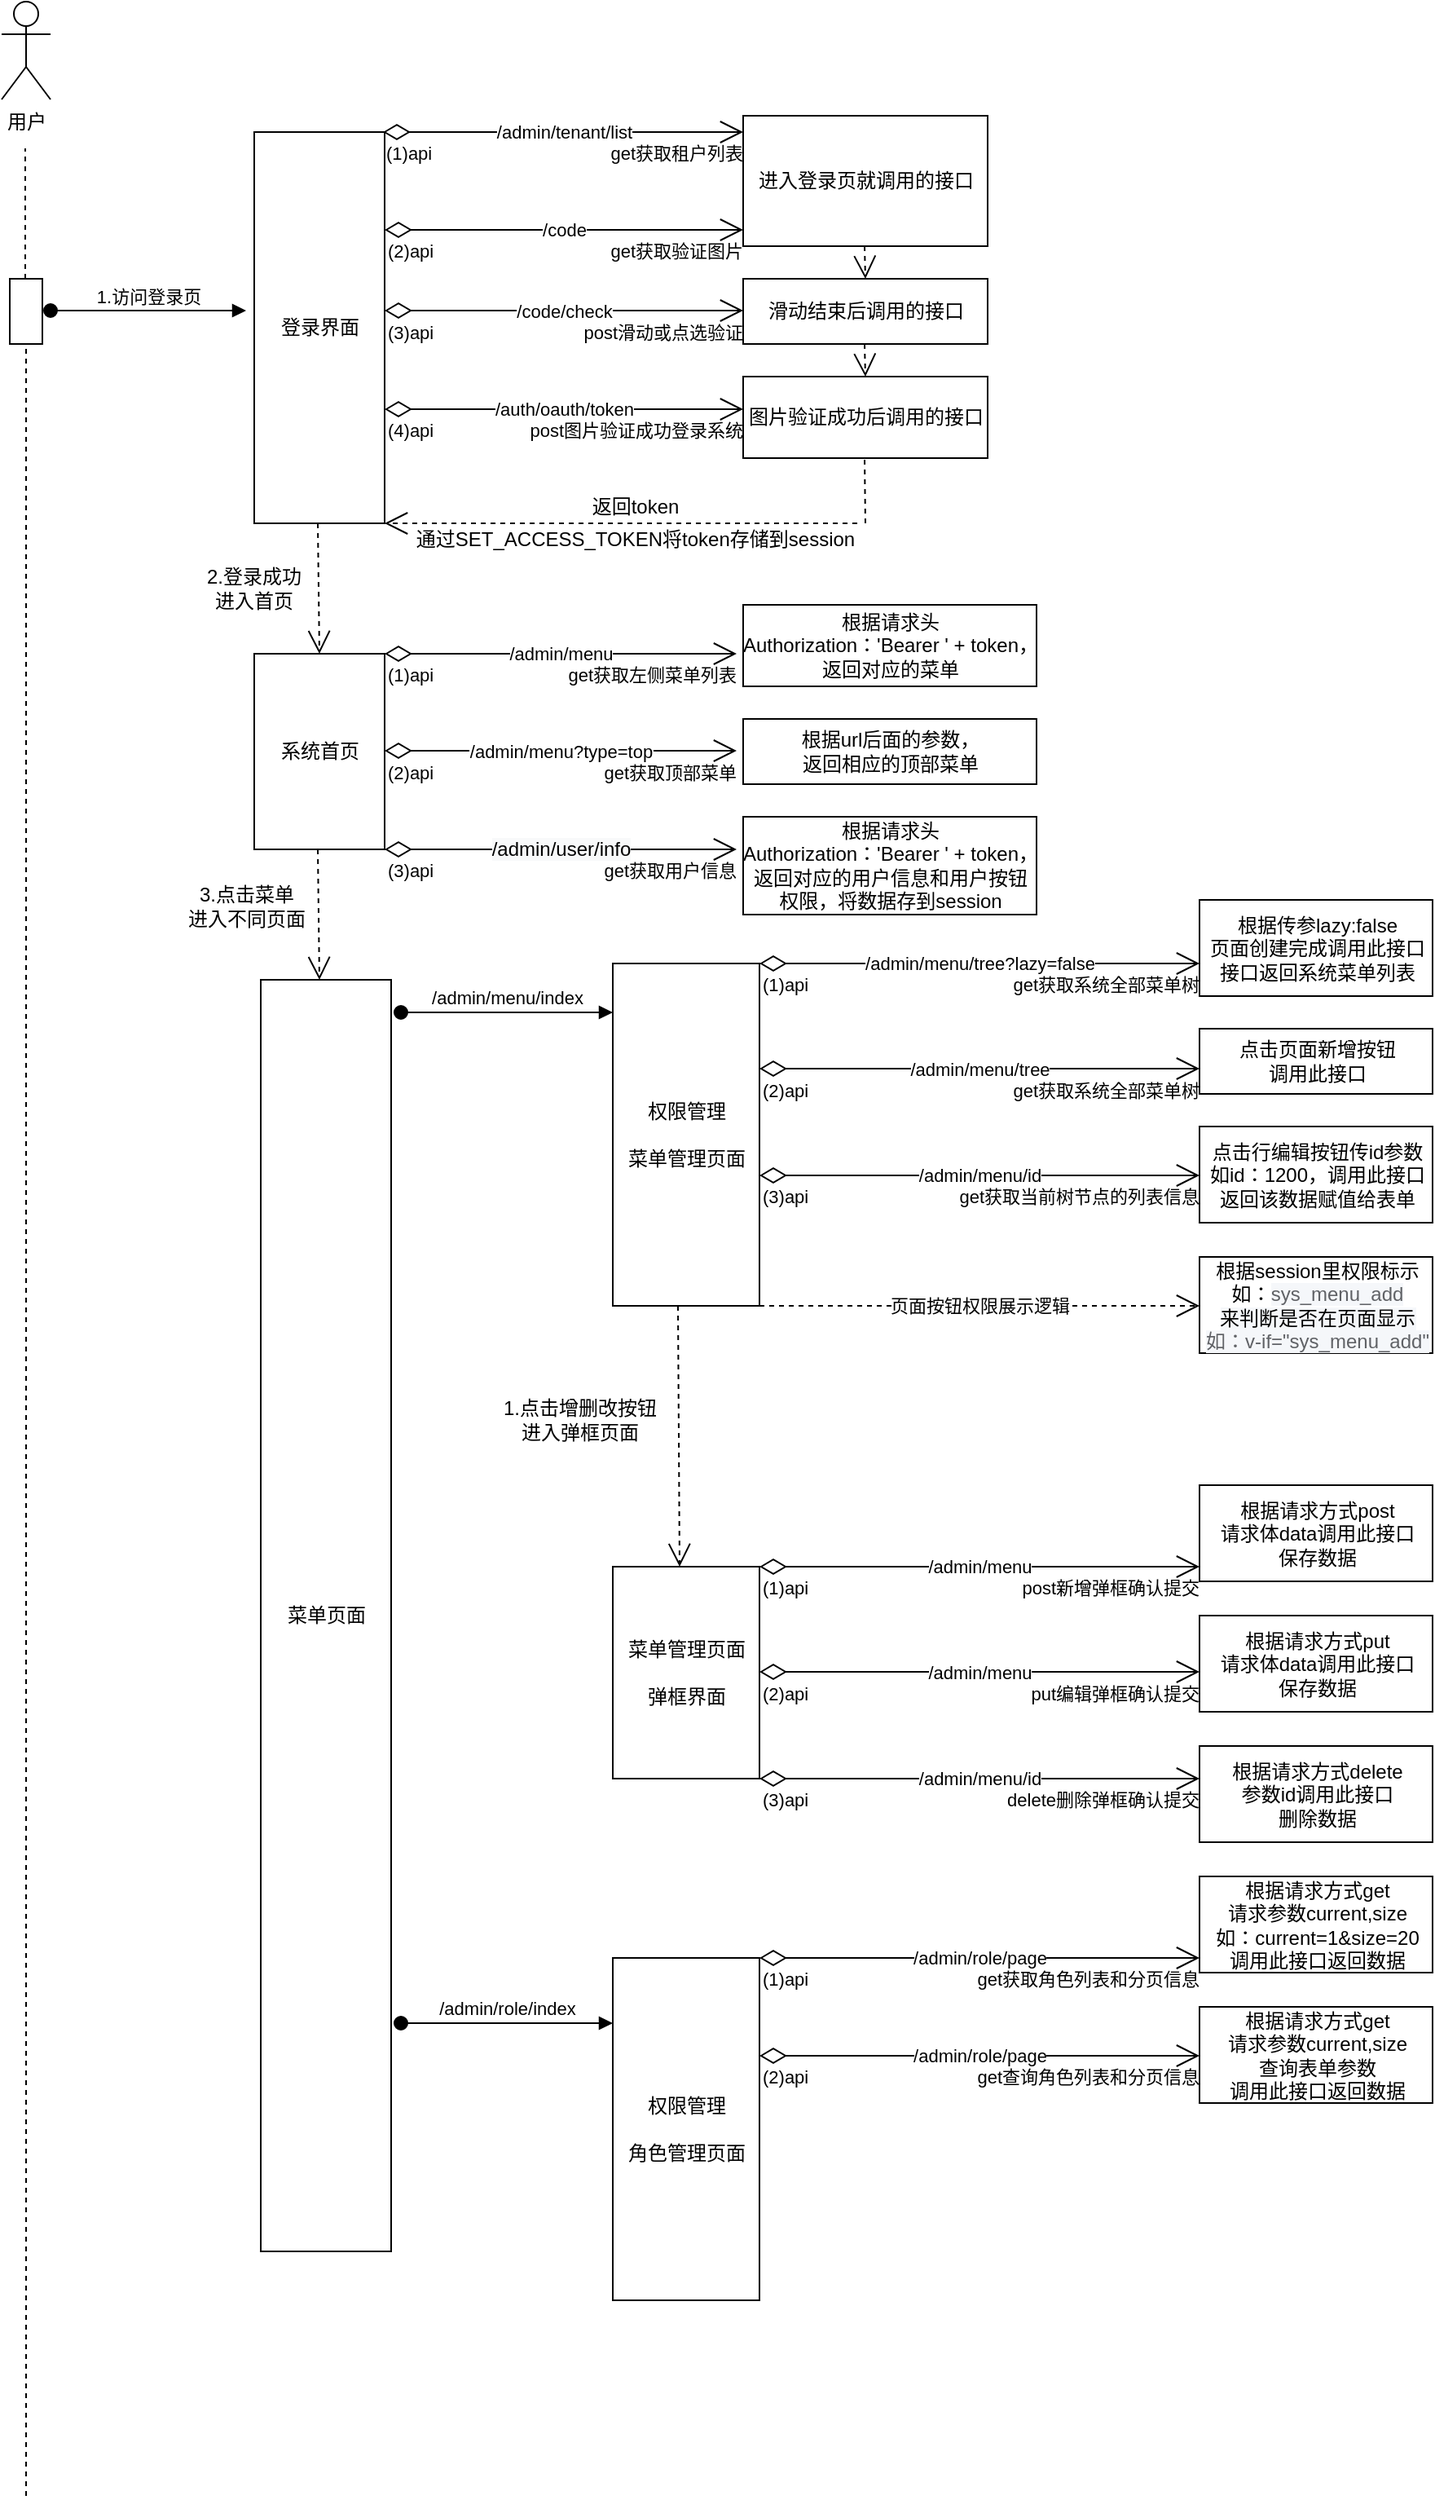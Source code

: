 <mxfile version="14.9.3" type="github">
  <diagram id="wxqEp88LBiz9xFU-LpbI" name="Page-1">
    <mxGraphModel dx="1422" dy="706" grid="1" gridSize="10" guides="1" tooltips="1" connect="1" arrows="1" fold="1" page="1" pageScale="1" pageWidth="827" pageHeight="1169" math="0" shadow="0">
      <root>
        <object label="" id="0">
          <mxCell />
        </object>
        <mxCell id="1" parent="0" />
        <mxCell id="RKgLPqZUV-FKiheiFODC-74" style="edgeStyle=orthogonalEdgeStyle;rounded=0;orthogonalLoop=1;jettySize=auto;html=1;exitX=0.5;exitY=1;exitDx=0;exitDy=0;" parent="1" edge="1">
          <mxGeometry relative="1" as="geometry">
            <mxPoint x="160" y="380" as="sourcePoint" />
            <mxPoint x="160" y="380" as="targetPoint" />
          </mxGeometry>
        </mxCell>
        <mxCell id="BPR5QlqRFKLHu6Mq-k-V-5" value="用户" style="shape=umlActor;verticalLabelPosition=bottom;verticalAlign=top;html=1;outlineConnect=0;" parent="1" vertex="1">
          <mxGeometry x="25" y="40" width="30" height="60" as="geometry" />
        </mxCell>
        <mxCell id="BPR5QlqRFKLHu6Mq-k-V-9" value="" style="endArrow=none;dashed=1;html=1;startArrow=none;" parent="1" source="BPR5QlqRFKLHu6Mq-k-V-11" edge="1">
          <mxGeometry width="50" height="50" relative="1" as="geometry">
            <mxPoint x="40" y="650" as="sourcePoint" />
            <mxPoint x="39.5" y="130" as="targetPoint" />
          </mxGeometry>
        </mxCell>
        <mxCell id="BPR5QlqRFKLHu6Mq-k-V-14" value="登录界面" style="html=1;points=[];perimeter=orthogonalPerimeter;" parent="1" vertex="1">
          <mxGeometry x="180" y="120" width="80" height="240" as="geometry" />
        </mxCell>
        <mxCell id="BPR5QlqRFKLHu6Mq-k-V-15" value="1.访问登录页" style="html=1;verticalAlign=bottom;startArrow=oval;endArrow=block;startSize=8;" parent="1" edge="1">
          <mxGeometry relative="1" as="geometry">
            <mxPoint x="55" y="229.5" as="sourcePoint" />
            <mxPoint x="175" y="229.5" as="targetPoint" />
          </mxGeometry>
        </mxCell>
        <mxCell id="BPR5QlqRFKLHu6Mq-k-V-18" value="/admin/tenant/list" style="endArrow=open;html=1;endSize=12;startArrow=diamondThin;startSize=14;startFill=0;edgeStyle=orthogonalEdgeStyle;" parent="1" edge="1">
          <mxGeometry relative="1" as="geometry">
            <mxPoint x="259" y="120" as="sourcePoint" />
            <mxPoint x="480" y="120" as="targetPoint" />
          </mxGeometry>
        </mxCell>
        <mxCell id="BPR5QlqRFKLHu6Mq-k-V-19" value="(1)api" style="edgeLabel;resizable=0;html=1;align=left;verticalAlign=top;" parent="BPR5QlqRFKLHu6Mq-k-V-18" connectable="0" vertex="1">
          <mxGeometry x="-1" relative="1" as="geometry" />
        </mxCell>
        <mxCell id="BPR5QlqRFKLHu6Mq-k-V-20" value="get获取租户列表" style="edgeLabel;resizable=0;html=1;align=right;verticalAlign=top;" parent="BPR5QlqRFKLHu6Mq-k-V-18" connectable="0" vertex="1">
          <mxGeometry x="1" relative="1" as="geometry" />
        </mxCell>
        <mxCell id="BPR5QlqRFKLHu6Mq-k-V-21" value="/code" style="endArrow=open;html=1;endSize=12;startArrow=diamondThin;startSize=14;startFill=0;edgeStyle=orthogonalEdgeStyle;" parent="1" edge="1">
          <mxGeometry relative="1" as="geometry">
            <mxPoint x="260" y="180" as="sourcePoint" />
            <mxPoint x="480" y="180" as="targetPoint" />
          </mxGeometry>
        </mxCell>
        <mxCell id="BPR5QlqRFKLHu6Mq-k-V-22" value="(2)api" style="edgeLabel;resizable=0;html=1;align=left;verticalAlign=top;" parent="BPR5QlqRFKLHu6Mq-k-V-21" connectable="0" vertex="1">
          <mxGeometry x="-1" relative="1" as="geometry" />
        </mxCell>
        <mxCell id="BPR5QlqRFKLHu6Mq-k-V-23" value="get获取验证图片" style="edgeLabel;resizable=0;html=1;align=right;verticalAlign=top;" parent="BPR5QlqRFKLHu6Mq-k-V-21" connectable="0" vertex="1">
          <mxGeometry x="1" relative="1" as="geometry" />
        </mxCell>
        <mxCell id="BPR5QlqRFKLHu6Mq-k-V-24" value="/code/check" style="endArrow=open;html=1;endSize=12;startArrow=diamondThin;startSize=14;startFill=0;edgeStyle=orthogonalEdgeStyle;" parent="1" edge="1">
          <mxGeometry relative="1" as="geometry">
            <mxPoint x="260" y="229.5" as="sourcePoint" />
            <mxPoint x="480" y="229.5" as="targetPoint" />
          </mxGeometry>
        </mxCell>
        <mxCell id="BPR5QlqRFKLHu6Mq-k-V-25" value="(3)api" style="edgeLabel;resizable=0;html=1;align=left;verticalAlign=top;" parent="BPR5QlqRFKLHu6Mq-k-V-24" connectable="0" vertex="1">
          <mxGeometry x="-1" relative="1" as="geometry" />
        </mxCell>
        <mxCell id="BPR5QlqRFKLHu6Mq-k-V-26" value="post滑动或点选验证" style="edgeLabel;resizable=0;html=1;align=right;verticalAlign=top;" parent="BPR5QlqRFKLHu6Mq-k-V-24" connectable="0" vertex="1">
          <mxGeometry x="1" relative="1" as="geometry" />
        </mxCell>
        <mxCell id="BPR5QlqRFKLHu6Mq-k-V-27" value="/auth/oauth/token" style="endArrow=open;html=1;endSize=12;startArrow=diamondThin;startSize=14;startFill=0;edgeStyle=orthogonalEdgeStyle;" parent="1" edge="1">
          <mxGeometry relative="1" as="geometry">
            <mxPoint x="260" y="290" as="sourcePoint" />
            <mxPoint x="480" y="290" as="targetPoint" />
          </mxGeometry>
        </mxCell>
        <mxCell id="BPR5QlqRFKLHu6Mq-k-V-28" value="(4)api" style="edgeLabel;resizable=0;html=1;align=left;verticalAlign=top;" parent="BPR5QlqRFKLHu6Mq-k-V-27" connectable="0" vertex="1">
          <mxGeometry x="-1" relative="1" as="geometry" />
        </mxCell>
        <mxCell id="BPR5QlqRFKLHu6Mq-k-V-29" value="post图片验证成功登录系统" style="edgeLabel;resizable=0;html=1;align=right;verticalAlign=top;" parent="BPR5QlqRFKLHu6Mq-k-V-27" connectable="0" vertex="1">
          <mxGeometry x="1" relative="1" as="geometry" />
        </mxCell>
        <mxCell id="BPR5QlqRFKLHu6Mq-k-V-31" value="进入登录页就调用的接口" style="html=1;points=[];perimeter=orthogonalPerimeter;" parent="1" vertex="1">
          <mxGeometry x="480" y="110" width="150" height="80" as="geometry" />
        </mxCell>
        <mxCell id="BPR5QlqRFKLHu6Mq-k-V-32" value="滑动结束后调用的接口" style="html=1;points=[];perimeter=orthogonalPerimeter;" parent="1" vertex="1">
          <mxGeometry x="480" y="210" width="150" height="40" as="geometry" />
        </mxCell>
        <mxCell id="BPR5QlqRFKLHu6Mq-k-V-33" value="图片验证成功后调用的接口" style="html=1;points=[];perimeter=orthogonalPerimeter;" parent="1" vertex="1">
          <mxGeometry x="480" y="270" width="150" height="50" as="geometry" />
        </mxCell>
        <mxCell id="BPR5QlqRFKLHu6Mq-k-V-35" value="" style="endArrow=open;endSize=12;dashed=1;html=1;" parent="1" edge="1">
          <mxGeometry width="160" relative="1" as="geometry">
            <mxPoint x="554.5" y="190" as="sourcePoint" />
            <mxPoint x="555" y="210" as="targetPoint" />
          </mxGeometry>
        </mxCell>
        <mxCell id="BPR5QlqRFKLHu6Mq-k-V-41" value="" style="endArrow=open;endSize=12;dashed=1;html=1;" parent="1" edge="1">
          <mxGeometry width="160" relative="1" as="geometry">
            <mxPoint x="219" y="360" as="sourcePoint" />
            <mxPoint x="220" y="440" as="targetPoint" />
          </mxGeometry>
        </mxCell>
        <mxCell id="BPR5QlqRFKLHu6Mq-k-V-44" value="" style="endArrow=open;endSize=12;dashed=1;html=1;" parent="1" edge="1">
          <mxGeometry width="160" relative="1" as="geometry">
            <mxPoint x="554.5" y="250" as="sourcePoint" />
            <mxPoint x="555" y="270" as="targetPoint" />
          </mxGeometry>
        </mxCell>
        <mxCell id="BPR5QlqRFKLHu6Mq-k-V-47" value="" style="endArrow=none;dashed=1;html=1;" parent="1" edge="1">
          <mxGeometry width="50" height="50" relative="1" as="geometry">
            <mxPoint x="555" y="360" as="sourcePoint" />
            <mxPoint x="554.5" y="320" as="targetPoint" />
          </mxGeometry>
        </mxCell>
        <mxCell id="BPR5QlqRFKLHu6Mq-k-V-48" value="" style="endArrow=open;endSize=12;dashed=1;html=1;" parent="1" edge="1">
          <mxGeometry width="160" relative="1" as="geometry">
            <mxPoint x="550" y="360" as="sourcePoint" />
            <mxPoint x="260" y="360" as="targetPoint" />
          </mxGeometry>
        </mxCell>
        <mxCell id="BPR5QlqRFKLHu6Mq-k-V-50" value="返回token" style="text;html=1;strokeColor=none;fillColor=none;align=center;verticalAlign=middle;whiteSpace=wrap;rounded=0;" parent="1" vertex="1">
          <mxGeometry x="369" y="340" width="90" height="20" as="geometry" />
        </mxCell>
        <mxCell id="BPR5QlqRFKLHu6Mq-k-V-51" value="通过SET_ACCESS_TOKEN将token存储到session" style="text;html=1;strokeColor=none;fillColor=none;align=center;verticalAlign=middle;whiteSpace=wrap;rounded=0;" parent="1" vertex="1">
          <mxGeometry x="264" y="360" width="300" height="20" as="geometry" />
        </mxCell>
        <mxCell id="BPR5QlqRFKLHu6Mq-k-V-52" value="系统首页" style="html=1;points=[];perimeter=orthogonalPerimeter;" parent="1" vertex="1">
          <mxGeometry x="180" y="440" width="80" height="120" as="geometry" />
        </mxCell>
        <mxCell id="BPR5QlqRFKLHu6Mq-k-V-53" value="/admin/menu" style="endArrow=open;html=1;endSize=12;startArrow=diamondThin;startSize=14;startFill=0;edgeStyle=orthogonalEdgeStyle;" parent="1" edge="1">
          <mxGeometry relative="1" as="geometry">
            <mxPoint x="260" y="440" as="sourcePoint" />
            <mxPoint x="476" y="440" as="targetPoint" />
          </mxGeometry>
        </mxCell>
        <mxCell id="BPR5QlqRFKLHu6Mq-k-V-54" value="(1)api" style="edgeLabel;resizable=0;html=1;align=left;verticalAlign=top;" parent="BPR5QlqRFKLHu6Mq-k-V-53" connectable="0" vertex="1">
          <mxGeometry x="-1" relative="1" as="geometry" />
        </mxCell>
        <mxCell id="BPR5QlqRFKLHu6Mq-k-V-55" value="get获取左侧菜单列表" style="edgeLabel;resizable=0;html=1;align=right;verticalAlign=top;" parent="BPR5QlqRFKLHu6Mq-k-V-53" connectable="0" vertex="1">
          <mxGeometry x="1" relative="1" as="geometry" />
        </mxCell>
        <mxCell id="BPR5QlqRFKLHu6Mq-k-V-56" value="&lt;span&gt;根据请求头&lt;br&gt;Authorization：&#39;Bearer &#39; + token，&lt;br&gt;返回对应的菜单&lt;/span&gt;" style="html=1;points=[];perimeter=orthogonalPerimeter;" parent="1" vertex="1">
          <mxGeometry x="480" y="410" width="180" height="50" as="geometry" />
        </mxCell>
        <mxCell id="BPR5QlqRFKLHu6Mq-k-V-57" value="/admin/menu?type=top" style="endArrow=open;html=1;endSize=12;startArrow=diamondThin;startSize=14;startFill=0;edgeStyle=orthogonalEdgeStyle;" parent="1" edge="1">
          <mxGeometry relative="1" as="geometry">
            <mxPoint x="260" y="499.5" as="sourcePoint" />
            <mxPoint x="476" y="499.5" as="targetPoint" />
          </mxGeometry>
        </mxCell>
        <mxCell id="BPR5QlqRFKLHu6Mq-k-V-58" value="(2)api" style="edgeLabel;resizable=0;html=1;align=left;verticalAlign=top;" parent="BPR5QlqRFKLHu6Mq-k-V-57" connectable="0" vertex="1">
          <mxGeometry x="-1" relative="1" as="geometry" />
        </mxCell>
        <mxCell id="BPR5QlqRFKLHu6Mq-k-V-59" value="get获取顶部菜单" style="edgeLabel;resizable=0;html=1;align=right;verticalAlign=top;" parent="BPR5QlqRFKLHu6Mq-k-V-57" connectable="0" vertex="1">
          <mxGeometry x="1" relative="1" as="geometry" />
        </mxCell>
        <mxCell id="BPR5QlqRFKLHu6Mq-k-V-60" value="根据url后面的参数，&lt;br&gt;返回相应的顶部菜单" style="html=1;points=[];perimeter=orthogonalPerimeter;" parent="1" vertex="1">
          <mxGeometry x="480" y="480" width="180" height="40" as="geometry" />
        </mxCell>
        <mxCell id="BPR5QlqRFKLHu6Mq-k-V-61" value="2.登录成功&lt;br&gt;进入首页" style="text;html=1;strokeColor=none;fillColor=none;align=center;verticalAlign=middle;whiteSpace=wrap;rounded=0;" parent="1" vertex="1">
          <mxGeometry x="140" y="370" width="80" height="60" as="geometry" />
        </mxCell>
        <mxCell id="BPR5QlqRFKLHu6Mq-k-V-63" value="3.点击菜单&lt;br&gt;进入不同页面" style="text;html=1;align=center;verticalAlign=middle;resizable=0;points=[];autosize=1;strokeColor=none;" parent="1" vertex="1">
          <mxGeometry x="130" y="580" width="90" height="30" as="geometry" />
        </mxCell>
        <mxCell id="BPR5QlqRFKLHu6Mq-k-V-64" value="&lt;span style=&quot;font-size: 12px ; background-color: rgb(248 , 249 , 250)&quot;&gt;/admin/user/info&lt;/span&gt;" style="endArrow=open;html=1;endSize=12;startArrow=diamondThin;startSize=14;startFill=0;edgeStyle=orthogonalEdgeStyle;" parent="1" edge="1">
          <mxGeometry relative="1" as="geometry">
            <mxPoint x="260" y="560" as="sourcePoint" />
            <mxPoint x="476" y="560" as="targetPoint" />
          </mxGeometry>
        </mxCell>
        <mxCell id="BPR5QlqRFKLHu6Mq-k-V-65" value="(3)api" style="edgeLabel;resizable=0;html=1;align=left;verticalAlign=top;" parent="BPR5QlqRFKLHu6Mq-k-V-64" connectable="0" vertex="1">
          <mxGeometry x="-1" relative="1" as="geometry" />
        </mxCell>
        <mxCell id="BPR5QlqRFKLHu6Mq-k-V-66" value="get获取用户信息" style="edgeLabel;resizable=0;html=1;align=right;verticalAlign=top;" parent="BPR5QlqRFKLHu6Mq-k-V-64" connectable="0" vertex="1">
          <mxGeometry x="1" relative="1" as="geometry" />
        </mxCell>
        <mxCell id="BPR5QlqRFKLHu6Mq-k-V-67" value="根据请求头&lt;br&gt;Authorization：&#39;Bearer &#39; + token，&lt;br&gt;返回对应的用户信息和用户按钮&lt;br&gt;权限，将数据存到session" style="html=1;points=[];perimeter=orthogonalPerimeter;" parent="1" vertex="1">
          <mxGeometry x="480" y="540" width="180" height="60" as="geometry" />
        </mxCell>
        <mxCell id="BPR5QlqRFKLHu6Mq-k-V-68" value="菜单页面" style="html=1;points=[];perimeter=orthogonalPerimeter;" parent="1" vertex="1">
          <mxGeometry x="184" y="640" width="80" height="780" as="geometry" />
        </mxCell>
        <mxCell id="JB6xn3bYR4ekpi-Zzl-W-1" value="" style="endArrow=open;endSize=12;dashed=1;html=1;" parent="1" edge="1">
          <mxGeometry width="160" relative="1" as="geometry">
            <mxPoint x="219" y="560" as="sourcePoint" />
            <mxPoint x="220" y="640" as="targetPoint" />
          </mxGeometry>
        </mxCell>
        <mxCell id="BPR5QlqRFKLHu6Mq-k-V-11" value="" style="html=1;points=[];perimeter=orthogonalPerimeter;" parent="1" vertex="1">
          <mxGeometry x="30" y="210" width="20" height="40" as="geometry" />
        </mxCell>
        <mxCell id="JB6xn3bYR4ekpi-Zzl-W-2" value="" style="endArrow=none;dashed=1;html=1;" parent="1" target="BPR5QlqRFKLHu6Mq-k-V-11" edge="1">
          <mxGeometry width="50" height="50" relative="1" as="geometry">
            <mxPoint x="40" y="1570" as="sourcePoint" />
            <mxPoint x="39.5" y="130" as="targetPoint" />
          </mxGeometry>
        </mxCell>
        <mxCell id="EuUCnVsce8yCuYYj6EX9-4" value="权限管理&lt;br&gt;&lt;br&gt;菜单管理页面" style="html=1;points=[];perimeter=orthogonalPerimeter;" parent="1" vertex="1">
          <mxGeometry x="400" y="630" width="90" height="210" as="geometry" />
        </mxCell>
        <mxCell id="EuUCnVsce8yCuYYj6EX9-5" value="/admin/menu/index" style="html=1;verticalAlign=bottom;startArrow=oval;endArrow=block;startSize=8;" parent="1" target="EuUCnVsce8yCuYYj6EX9-4" edge="1">
          <mxGeometry relative="1" as="geometry">
            <mxPoint x="270" y="660" as="sourcePoint" />
          </mxGeometry>
        </mxCell>
        <mxCell id="EuUCnVsce8yCuYYj6EX9-6" value="/admin/menu/tree?lazy=false" style="endArrow=open;html=1;endSize=12;startArrow=diamondThin;startSize=14;startFill=0;edgeStyle=orthogonalEdgeStyle;" parent="1" edge="1">
          <mxGeometry relative="1" as="geometry">
            <mxPoint x="490" y="630" as="sourcePoint" />
            <mxPoint x="760" y="630" as="targetPoint" />
          </mxGeometry>
        </mxCell>
        <mxCell id="EuUCnVsce8yCuYYj6EX9-7" value="(1)api" style="edgeLabel;resizable=0;html=1;align=left;verticalAlign=top;" parent="EuUCnVsce8yCuYYj6EX9-6" connectable="0" vertex="1">
          <mxGeometry x="-1" relative="1" as="geometry" />
        </mxCell>
        <mxCell id="EuUCnVsce8yCuYYj6EX9-8" value="get获取系统全部菜单树" style="edgeLabel;resizable=0;html=1;align=right;verticalAlign=top;" parent="EuUCnVsce8yCuYYj6EX9-6" connectable="0" vertex="1">
          <mxGeometry x="1" relative="1" as="geometry" />
        </mxCell>
        <mxCell id="jknBJNmuQk7Yw_6J58ai-1" value="根据传参lazy:false&lt;br&gt;页面创建完成调用此接口&lt;br&gt;接口返回系统菜单列表" style="html=1;points=[];perimeter=orthogonalPerimeter;" vertex="1" parent="1">
          <mxGeometry x="760" y="591" width="143" height="59" as="geometry" />
        </mxCell>
        <mxCell id="jknBJNmuQk7Yw_6J58ai-5" value="/admin/menu/tree" style="endArrow=open;html=1;endSize=12;startArrow=diamondThin;startSize=14;startFill=0;edgeStyle=orthogonalEdgeStyle;" edge="1" parent="1">
          <mxGeometry relative="1" as="geometry">
            <mxPoint x="490" y="694.5" as="sourcePoint" />
            <mxPoint x="760" y="694.5" as="targetPoint" />
          </mxGeometry>
        </mxCell>
        <mxCell id="jknBJNmuQk7Yw_6J58ai-6" value="(2)api" style="edgeLabel;resizable=0;html=1;align=left;verticalAlign=top;" connectable="0" vertex="1" parent="jknBJNmuQk7Yw_6J58ai-5">
          <mxGeometry x="-1" relative="1" as="geometry" />
        </mxCell>
        <mxCell id="jknBJNmuQk7Yw_6J58ai-7" value="get获取系统全部菜单树" style="edgeLabel;resizable=0;html=1;align=right;verticalAlign=top;" connectable="0" vertex="1" parent="jknBJNmuQk7Yw_6J58ai-5">
          <mxGeometry x="1" relative="1" as="geometry" />
        </mxCell>
        <mxCell id="jknBJNmuQk7Yw_6J58ai-8" value="点击页面新增按钮&lt;br&gt;调用此接口" style="html=1;points=[];perimeter=orthogonalPerimeter;" vertex="1" parent="1">
          <mxGeometry x="760" y="670" width="143" height="40" as="geometry" />
        </mxCell>
        <mxCell id="jknBJNmuQk7Yw_6J58ai-9" value="/admin/menu/id" style="endArrow=open;html=1;endSize=12;startArrow=diamondThin;startSize=14;startFill=0;edgeStyle=orthogonalEdgeStyle;" edge="1" parent="1">
          <mxGeometry relative="1" as="geometry">
            <mxPoint x="490" y="760" as="sourcePoint" />
            <mxPoint x="760" y="760" as="targetPoint" />
          </mxGeometry>
        </mxCell>
        <mxCell id="jknBJNmuQk7Yw_6J58ai-10" value="(3)api" style="edgeLabel;resizable=0;html=1;align=left;verticalAlign=top;" connectable="0" vertex="1" parent="jknBJNmuQk7Yw_6J58ai-9">
          <mxGeometry x="-1" relative="1" as="geometry" />
        </mxCell>
        <mxCell id="jknBJNmuQk7Yw_6J58ai-11" value="get获取当前树节点的列表信息" style="edgeLabel;resizable=0;html=1;align=right;verticalAlign=top;" connectable="0" vertex="1" parent="jknBJNmuQk7Yw_6J58ai-9">
          <mxGeometry x="1" relative="1" as="geometry" />
        </mxCell>
        <mxCell id="jknBJNmuQk7Yw_6J58ai-12" value="点击行编辑按钮传id参数&lt;br&gt;如id：1200，调用此接口&lt;br&gt;返回该数据赋值给表单" style="html=1;points=[];perimeter=orthogonalPerimeter;" vertex="1" parent="1">
          <mxGeometry x="760" y="730" width="143" height="59" as="geometry" />
        </mxCell>
        <mxCell id="jknBJNmuQk7Yw_6J58ai-15" value="1.点击增删改按钮&lt;br&gt;进入弹框页面" style="text;html=1;strokeColor=none;fillColor=none;align=center;verticalAlign=middle;whiteSpace=wrap;rounded=0;" vertex="1" parent="1">
          <mxGeometry x="330" y="900" width="100" height="20" as="geometry" />
        </mxCell>
        <mxCell id="jknBJNmuQk7Yw_6J58ai-16" value="菜单管理页面&lt;br&gt;&lt;br&gt;弹框界面" style="html=1;points=[];perimeter=orthogonalPerimeter;" vertex="1" parent="1">
          <mxGeometry x="400" y="1000" width="90" height="130" as="geometry" />
        </mxCell>
        <mxCell id="jknBJNmuQk7Yw_6J58ai-20" value="/admin/menu" style="endArrow=open;html=1;endSize=12;startArrow=diamondThin;startSize=14;startFill=0;edgeStyle=orthogonalEdgeStyle;" edge="1" parent="1">
          <mxGeometry relative="1" as="geometry">
            <mxPoint x="490" y="1000" as="sourcePoint" />
            <mxPoint x="760" y="1000" as="targetPoint" />
          </mxGeometry>
        </mxCell>
        <mxCell id="jknBJNmuQk7Yw_6J58ai-21" value="(1)api" style="edgeLabel;resizable=0;html=1;align=left;verticalAlign=top;" connectable="0" vertex="1" parent="jknBJNmuQk7Yw_6J58ai-20">
          <mxGeometry x="-1" relative="1" as="geometry" />
        </mxCell>
        <mxCell id="jknBJNmuQk7Yw_6J58ai-22" value="post新增弹框确认提交" style="edgeLabel;resizable=0;html=1;align=right;verticalAlign=top;" connectable="0" vertex="1" parent="jknBJNmuQk7Yw_6J58ai-20">
          <mxGeometry x="1" relative="1" as="geometry" />
        </mxCell>
        <mxCell id="jknBJNmuQk7Yw_6J58ai-23" value="/admin/menu" style="endArrow=open;html=1;endSize=12;startArrow=diamondThin;startSize=14;startFill=0;edgeStyle=orthogonalEdgeStyle;" edge="1" parent="1">
          <mxGeometry relative="1" as="geometry">
            <mxPoint x="490" y="1064.5" as="sourcePoint" />
            <mxPoint x="760" y="1064.5" as="targetPoint" />
          </mxGeometry>
        </mxCell>
        <mxCell id="jknBJNmuQk7Yw_6J58ai-24" value="(2)api" style="edgeLabel;resizable=0;html=1;align=left;verticalAlign=top;" connectable="0" vertex="1" parent="jknBJNmuQk7Yw_6J58ai-23">
          <mxGeometry x="-1" relative="1" as="geometry" />
        </mxCell>
        <mxCell id="jknBJNmuQk7Yw_6J58ai-25" value="put编辑弹框确认提交" style="edgeLabel;resizable=0;html=1;align=right;verticalAlign=top;" connectable="0" vertex="1" parent="jknBJNmuQk7Yw_6J58ai-23">
          <mxGeometry x="1" relative="1" as="geometry" />
        </mxCell>
        <mxCell id="jknBJNmuQk7Yw_6J58ai-26" value="/admin/menu/id" style="endArrow=open;html=1;endSize=12;startArrow=diamondThin;startSize=14;startFill=0;edgeStyle=orthogonalEdgeStyle;" edge="1" parent="1">
          <mxGeometry relative="1" as="geometry">
            <mxPoint x="490" y="1130" as="sourcePoint" />
            <mxPoint x="760" y="1130" as="targetPoint" />
          </mxGeometry>
        </mxCell>
        <mxCell id="jknBJNmuQk7Yw_6J58ai-27" value="(3)api" style="edgeLabel;resizable=0;html=1;align=left;verticalAlign=top;" connectable="0" vertex="1" parent="jknBJNmuQk7Yw_6J58ai-26">
          <mxGeometry x="-1" relative="1" as="geometry" />
        </mxCell>
        <mxCell id="jknBJNmuQk7Yw_6J58ai-28" value="delete删除弹框确认提交" style="edgeLabel;resizable=0;html=1;align=right;verticalAlign=top;" connectable="0" vertex="1" parent="jknBJNmuQk7Yw_6J58ai-26">
          <mxGeometry x="1" relative="1" as="geometry" />
        </mxCell>
        <mxCell id="jknBJNmuQk7Yw_6J58ai-29" value="根据请求方式post&lt;br&gt;请求体data调用此接口&lt;br&gt;保存数据" style="html=1;points=[];perimeter=orthogonalPerimeter;" vertex="1" parent="1">
          <mxGeometry x="760" y="950" width="143" height="59" as="geometry" />
        </mxCell>
        <mxCell id="jknBJNmuQk7Yw_6J58ai-30" value="根据请求方式put&lt;br&gt;请求体data调用此接口&lt;br&gt;保存数据" style="html=1;points=[];perimeter=orthogonalPerimeter;" vertex="1" parent="1">
          <mxGeometry x="760" y="1030" width="143" height="59" as="geometry" />
        </mxCell>
        <mxCell id="jknBJNmuQk7Yw_6J58ai-31" value="根据请求方式delete&lt;br&gt;参数id调用此接口&lt;br&gt;删除数据" style="html=1;points=[];perimeter=orthogonalPerimeter;" vertex="1" parent="1">
          <mxGeometry x="760" y="1110" width="143" height="59" as="geometry" />
        </mxCell>
        <mxCell id="jknBJNmuQk7Yw_6J58ai-32" value="" style="endArrow=open;endSize=12;dashed=1;html=1;" edge="1" parent="1">
          <mxGeometry width="160" relative="1" as="geometry">
            <mxPoint x="440" y="840" as="sourcePoint" />
            <mxPoint x="441" y="1000" as="targetPoint" />
          </mxGeometry>
        </mxCell>
        <mxCell id="jknBJNmuQk7Yw_6J58ai-33" value="页面按钮权限展示逻辑" style="endArrow=open;endSize=12;dashed=1;html=1;" edge="1" parent="1">
          <mxGeometry width="160" relative="1" as="geometry">
            <mxPoint x="490" y="840" as="sourcePoint" />
            <mxPoint x="760" y="840" as="targetPoint" />
          </mxGeometry>
        </mxCell>
        <mxCell id="jknBJNmuQk7Yw_6J58ai-42" value="根据session里权限标示&lt;br&gt;如：&lt;span style=&quot;text-align: left ; background-color: rgb(245 , 247 , 250)&quot;&gt;&lt;font color=&quot;#606266&quot; face=&quot;avenir, helvetica, arial, sans-serif&quot;&gt;sys_menu_add&lt;br&gt;&lt;/font&gt;来判断是否在页面显示&lt;br&gt;&lt;font color=&quot;#606266&quot; face=&quot;avenir, helvetica, arial, sans-serif&quot;&gt;如：v-if=&quot;sys_menu_add&quot;&lt;/font&gt;&lt;br&gt;&lt;/span&gt;" style="html=1;points=[];perimeter=orthogonalPerimeter;" vertex="1" parent="1">
          <mxGeometry x="760" y="810" width="143" height="59" as="geometry" />
        </mxCell>
        <mxCell id="jknBJNmuQk7Yw_6J58ai-43" value="/admin/role/index" style="html=1;verticalAlign=bottom;startArrow=oval;endArrow=block;startSize=8;" edge="1" parent="1">
          <mxGeometry relative="1" as="geometry">
            <mxPoint x="270" y="1280" as="sourcePoint" />
            <mxPoint x="400" y="1280" as="targetPoint" />
          </mxGeometry>
        </mxCell>
        <mxCell id="jknBJNmuQk7Yw_6J58ai-44" value="权限管理&lt;br&gt;&lt;br&gt;角色管理页面" style="html=1;points=[];perimeter=orthogonalPerimeter;" vertex="1" parent="1">
          <mxGeometry x="400" y="1240" width="90" height="210" as="geometry" />
        </mxCell>
        <mxCell id="jknBJNmuQk7Yw_6J58ai-45" value="/admin/role/page" style="endArrow=open;html=1;endSize=12;startArrow=diamondThin;startSize=14;startFill=0;edgeStyle=orthogonalEdgeStyle;" edge="1" parent="1">
          <mxGeometry relative="1" as="geometry">
            <mxPoint x="490" y="1240" as="sourcePoint" />
            <mxPoint x="760" y="1240" as="targetPoint" />
          </mxGeometry>
        </mxCell>
        <mxCell id="jknBJNmuQk7Yw_6J58ai-46" value="(1)api" style="edgeLabel;resizable=0;html=1;align=left;verticalAlign=top;" connectable="0" vertex="1" parent="jknBJNmuQk7Yw_6J58ai-45">
          <mxGeometry x="-1" relative="1" as="geometry" />
        </mxCell>
        <mxCell id="jknBJNmuQk7Yw_6J58ai-47" value="get获取角色列表和分页信息" style="edgeLabel;resizable=0;html=1;align=right;verticalAlign=top;" connectable="0" vertex="1" parent="jknBJNmuQk7Yw_6J58ai-45">
          <mxGeometry x="1" relative="1" as="geometry" />
        </mxCell>
        <mxCell id="jknBJNmuQk7Yw_6J58ai-48" value="根据请求方式get&lt;br&gt;请求参数current,size&lt;br&gt;如：current=1&amp;amp;size=20&lt;br&gt;调用此接口返回数据&lt;br&gt;" style="html=1;points=[];perimeter=orthogonalPerimeter;" vertex="1" parent="1">
          <mxGeometry x="760" y="1190" width="143" height="59" as="geometry" />
        </mxCell>
        <mxCell id="jknBJNmuQk7Yw_6J58ai-49" value="/admin/role/page" style="endArrow=open;html=1;endSize=12;startArrow=diamondThin;startSize=14;startFill=0;edgeStyle=orthogonalEdgeStyle;" edge="1" parent="1">
          <mxGeometry relative="1" as="geometry">
            <mxPoint x="490" y="1300" as="sourcePoint" />
            <mxPoint x="760" y="1300" as="targetPoint" />
          </mxGeometry>
        </mxCell>
        <mxCell id="jknBJNmuQk7Yw_6J58ai-50" value="(2)api" style="edgeLabel;resizable=0;html=1;align=left;verticalAlign=top;" connectable="0" vertex="1" parent="jknBJNmuQk7Yw_6J58ai-49">
          <mxGeometry x="-1" relative="1" as="geometry" />
        </mxCell>
        <mxCell id="jknBJNmuQk7Yw_6J58ai-51" value="get查询角色列表和分页信息" style="edgeLabel;resizable=0;html=1;align=right;verticalAlign=top;" connectable="0" vertex="1" parent="jknBJNmuQk7Yw_6J58ai-49">
          <mxGeometry x="1" relative="1" as="geometry" />
        </mxCell>
        <mxCell id="jknBJNmuQk7Yw_6J58ai-52" value="根据请求方式get&lt;br&gt;请求参数current,size&lt;br&gt;查询表单参数&lt;br&gt;调用此接口返回数据" style="html=1;points=[];perimeter=orthogonalPerimeter;" vertex="1" parent="1">
          <mxGeometry x="760" y="1270" width="143" height="59" as="geometry" />
        </mxCell>
      </root>
    </mxGraphModel>
  </diagram>
</mxfile>
